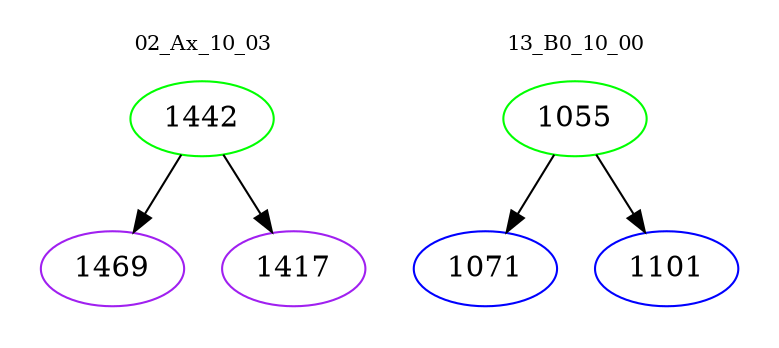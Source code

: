 digraph{
subgraph cluster_0 {
color = white
label = "02_Ax_10_03";
fontsize=10;
T0_1442 [label="1442", color="green"]
T0_1442 -> T0_1469 [color="black"]
T0_1469 [label="1469", color="purple"]
T0_1442 -> T0_1417 [color="black"]
T0_1417 [label="1417", color="purple"]
}
subgraph cluster_1 {
color = white
label = "13_B0_10_00";
fontsize=10;
T1_1055 [label="1055", color="green"]
T1_1055 -> T1_1071 [color="black"]
T1_1071 [label="1071", color="blue"]
T1_1055 -> T1_1101 [color="black"]
T1_1101 [label="1101", color="blue"]
}
}
